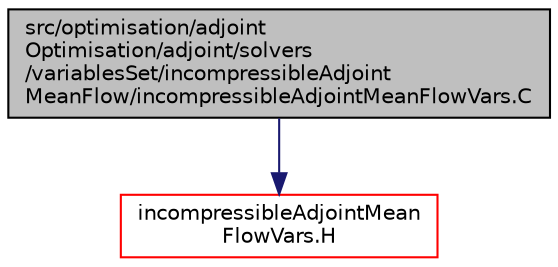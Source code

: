 digraph "src/optimisation/adjointOptimisation/adjoint/solvers/variablesSet/incompressibleAdjointMeanFlow/incompressibleAdjointMeanFlowVars.C"
{
  bgcolor="transparent";
  edge [fontname="Helvetica",fontsize="10",labelfontname="Helvetica",labelfontsize="10"];
  node [fontname="Helvetica",fontsize="10",shape=record];
  Node1 [label="src/optimisation/adjoint\lOptimisation/adjoint/solvers\l/variablesSet/incompressibleAdjoint\lMeanFlow/incompressibleAdjointMeanFlowVars.C",height=0.2,width=0.4,color="black", fillcolor="grey75", style="filled" fontcolor="black"];
  Node1 -> Node2 [color="midnightblue",fontsize="10",style="solid",fontname="Helvetica"];
  Node2 [label="incompressibleAdjointMean\lFlowVars.H",height=0.2,width=0.4,color="red",URL="$incompressibleAdjointMeanFlowVars_8H.html"];
}

